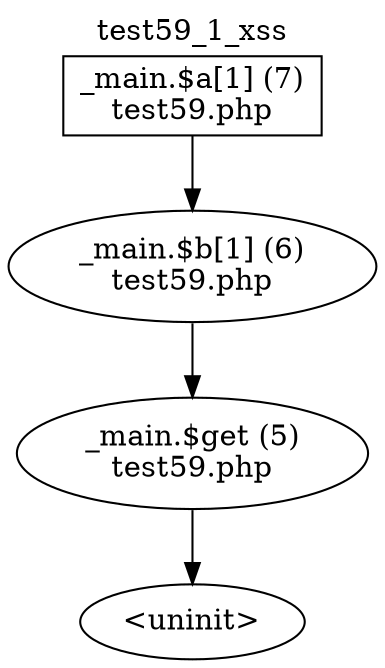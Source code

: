 digraph cfg {
  label="test59_1_xss";
  labelloc=t;
  n1 [shape=box, label="_main.$a[1] (7)\ntest59.php"];
  n2 [shape=ellipse, label="_main.$b[1] (6)\ntest59.php"];
  n3 [shape=ellipse, label="_main.$get (5)\ntest59.php"];
  n4 [shape=ellipse, label="<uninit>"];
  n1 -> n2;
  n2 -> n3;
  n3 -> n4;
}
